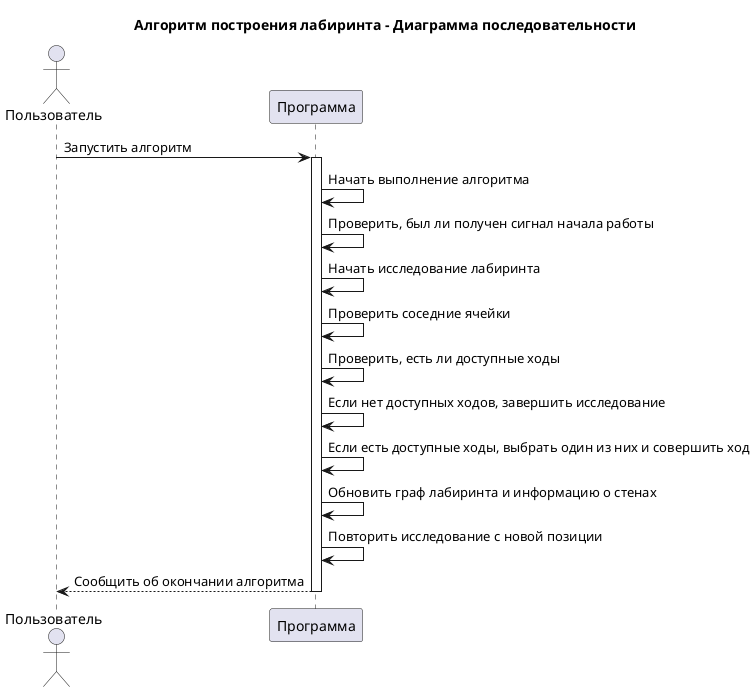 @startuml
title Алгоритм построения лабиринта - Диаграмма последовательности

actor Пользователь as User
participant Программа as Program

User -> Program: Запустить алгоритм
activate Program

Program -> Program: Начать выполнение алгоритма
Program -> Program: Проверить, был ли получен сигнал начала работы
Program -> Program: Начать исследование лабиринта

Program -> Program: Проверить соседние ячейки
Program -> Program: Проверить, есть ли доступные ходы
Program -> Program: Если нет доступных ходов, завершить исследование
Program -> Program: Если есть доступные ходы, выбрать один из них и совершить ход

Program -> Program: Обновить граф лабиринта и информацию о стенах
Program -> Program: Повторить исследование с новой позиции

Program --> User: Сообщить об окончании алгоритма
deactivate Program
@enduml
